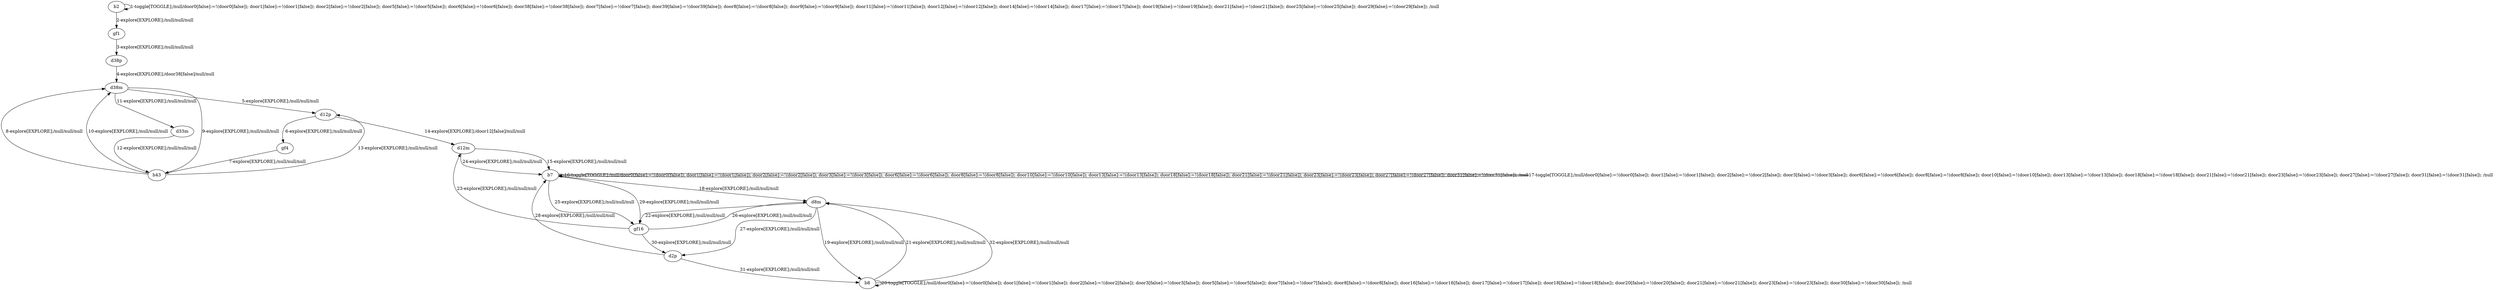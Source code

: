 # Total number of goals covered by this test: 1
# d8m --> b8

digraph g {
"b2" -> "b2" [label = "1-toggle[TOGGLE];/null/door0[false]:=!(door0[false]); door1[false]:=!(door1[false]); door2[false]:=!(door2[false]); door5[false]:=!(door5[false]); door6[false]:=!(door6[false]); door38[false]:=!(door38[false]); door7[false]:=!(door7[false]); door39[false]:=!(door39[false]); door8[false]:=!(door8[false]); door9[false]:=!(door9[false]); door11[false]:=!(door11[false]); door12[false]:=!(door12[false]); door14[false]:=!(door14[false]); door17[false]:=!(door17[false]); door19[false]:=!(door19[false]); door21[false]:=!(door21[false]); door25[false]:=!(door25[false]); door29[false]:=!(door29[false]); /null"];
"b2" -> "gf1" [label = "2-explore[EXPLORE];/null/null/null"];
"gf1" -> "d38p" [label = "3-explore[EXPLORE];/null/null/null"];
"d38p" -> "d38m" [label = "4-explore[EXPLORE];/door38[false]/null/null"];
"d38m" -> "d12p" [label = "5-explore[EXPLORE];/null/null/null"];
"d12p" -> "gf4" [label = "6-explore[EXPLORE];/null/null/null"];
"gf4" -> "b43" [label = "7-explore[EXPLORE];/null/null/null"];
"b43" -> "d38m" [label = "8-explore[EXPLORE];/null/null/null"];
"d38m" -> "b43" [label = "9-explore[EXPLORE];/null/null/null"];
"b43" -> "d38m" [label = "10-explore[EXPLORE];/null/null/null"];
"d38m" -> "d33m" [label = "11-explore[EXPLORE];/null/null/null"];
"d33m" -> "b43" [label = "12-explore[EXPLORE];/null/null/null"];
"b43" -> "d12p" [label = "13-explore[EXPLORE];/null/null/null"];
"d12p" -> "d12m" [label = "14-explore[EXPLORE];/door12[false]/null/null"];
"d12m" -> "b7" [label = "15-explore[EXPLORE];/null/null/null"];
"b7" -> "b7" [label = "16-toggle[TOGGLE];/null/door0[false]:=!(door0[false]); door1[false]:=!(door1[false]); door2[false]:=!(door2[false]); door3[false]:=!(door3[false]); door6[false]:=!(door6[false]); door8[false]:=!(door8[false]); door10[false]:=!(door10[false]); door13[false]:=!(door13[false]); door18[false]:=!(door18[false]); door21[false]:=!(door21[false]); door23[false]:=!(door23[false]); door27[false]:=!(door27[false]); door31[false]:=!(door31[false]); /null"];
"b7" -> "b7" [label = "17-toggle[TOGGLE];/null/door0[false]:=!(door0[false]); door1[false]:=!(door1[false]); door2[false]:=!(door2[false]); door3[false]:=!(door3[false]); door6[false]:=!(door6[false]); door8[false]:=!(door8[false]); door10[false]:=!(door10[false]); door13[false]:=!(door13[false]); door18[false]:=!(door18[false]); door21[false]:=!(door21[false]); door23[false]:=!(door23[false]); door27[false]:=!(door27[false]); door31[false]:=!(door31[false]); /null"];
"b7" -> "d8m" [label = "18-explore[EXPLORE];/null/null/null"];
"d8m" -> "b8" [label = "19-explore[EXPLORE];/null/null/null"];
"b8" -> "b8" [label = "20-toggle[TOGGLE];/null/door0[false]:=!(door0[false]); door1[false]:=!(door1[false]); door2[false]:=!(door2[false]); door3[false]:=!(door3[false]); door5[false]:=!(door5[false]); door7[false]:=!(door7[false]); door8[false]:=!(door8[false]); door16[false]:=!(door16[false]); door17[false]:=!(door17[false]); door18[false]:=!(door18[false]); door20[false]:=!(door20[false]); door21[false]:=!(door21[false]); door23[false]:=!(door23[false]); door30[false]:=!(door30[false]); /null"];
"b8" -> "d8m" [label = "21-explore[EXPLORE];/null/null/null"];
"d8m" -> "gf16" [label = "22-explore[EXPLORE];/null/null/null"];
"gf16" -> "d12m" [label = "23-explore[EXPLORE];/null/null/null"];
"d12m" -> "b7" [label = "24-explore[EXPLORE];/null/null/null"];
"b7" -> "gf16" [label = "25-explore[EXPLORE];/null/null/null"];
"gf16" -> "d8m" [label = "26-explore[EXPLORE];/null/null/null"];
"d8m" -> "d2p" [label = "27-explore[EXPLORE];/null/null/null"];
"d2p" -> "b7" [label = "28-explore[EXPLORE];/null/null/null"];
"b7" -> "gf16" [label = "29-explore[EXPLORE];/null/null/null"];
"gf16" -> "d2p" [label = "30-explore[EXPLORE];/null/null/null"];
"d2p" -> "b8" [label = "31-explore[EXPLORE];/null/null/null"];
"b8" -> "d8m" [label = "32-explore[EXPLORE];/null/null/null"];
}